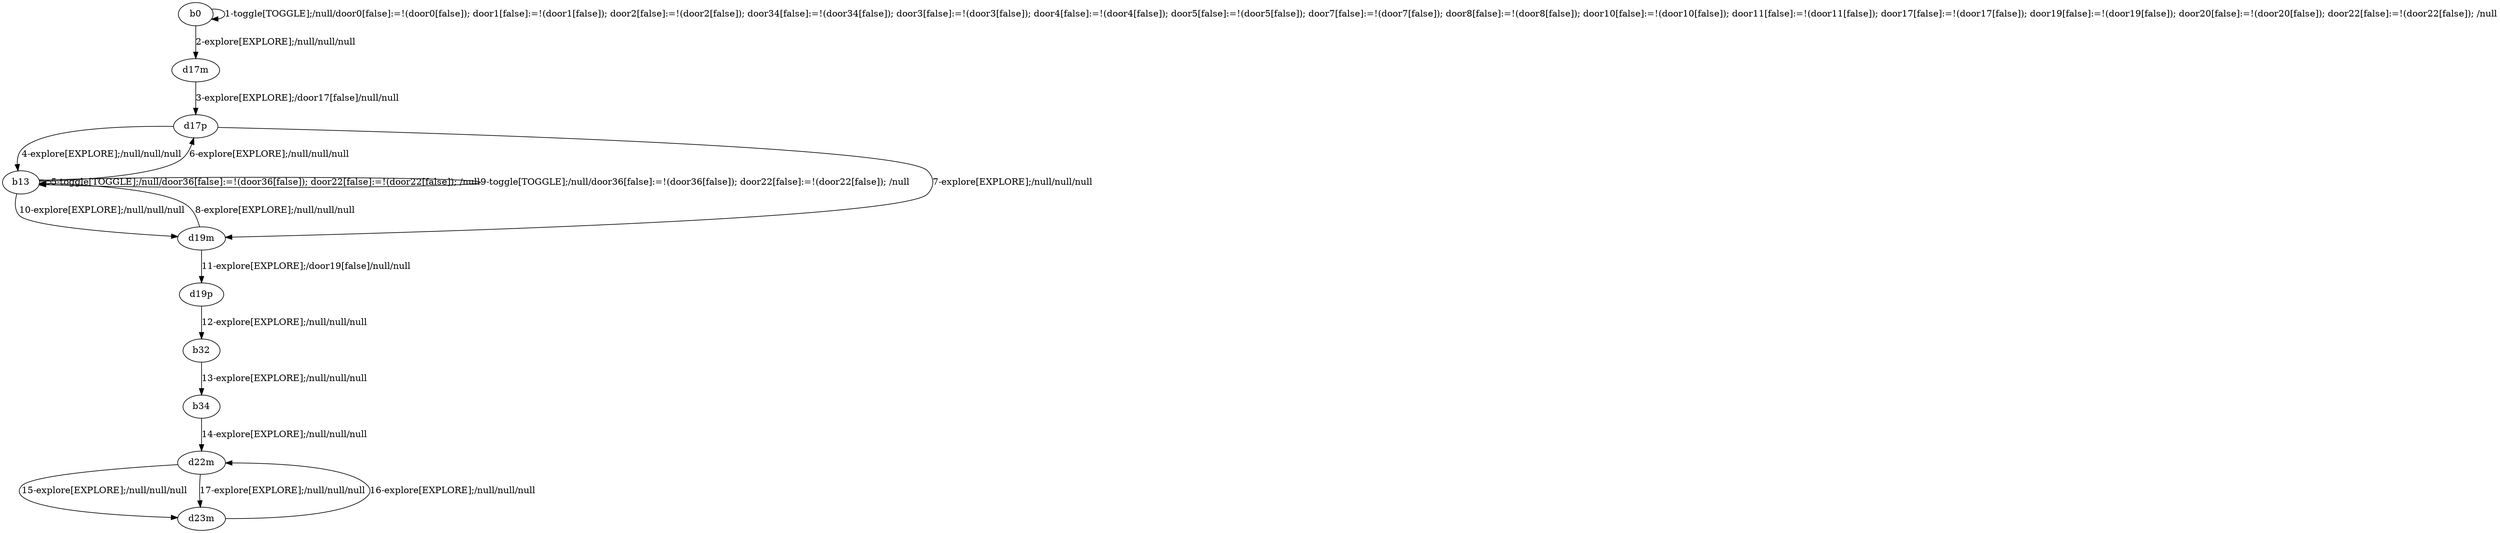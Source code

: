 # Total number of goals covered by this test: 2
# d19p --> b32
# d22m --> d23m

digraph g {
"b0" -> "b0" [label = "1-toggle[TOGGLE];/null/door0[false]:=!(door0[false]); door1[false]:=!(door1[false]); door2[false]:=!(door2[false]); door34[false]:=!(door34[false]); door3[false]:=!(door3[false]); door4[false]:=!(door4[false]); door5[false]:=!(door5[false]); door7[false]:=!(door7[false]); door8[false]:=!(door8[false]); door10[false]:=!(door10[false]); door11[false]:=!(door11[false]); door17[false]:=!(door17[false]); door19[false]:=!(door19[false]); door20[false]:=!(door20[false]); door22[false]:=!(door22[false]); /null"];
"b0" -> "d17m" [label = "2-explore[EXPLORE];/null/null/null"];
"d17m" -> "d17p" [label = "3-explore[EXPLORE];/door17[false]/null/null"];
"d17p" -> "b13" [label = "4-explore[EXPLORE];/null/null/null"];
"b13" -> "b13" [label = "5-toggle[TOGGLE];/null/door36[false]:=!(door36[false]); door22[false]:=!(door22[false]); /null"];
"b13" -> "d17p" [label = "6-explore[EXPLORE];/null/null/null"];
"d17p" -> "d19m" [label = "7-explore[EXPLORE];/null/null/null"];
"d19m" -> "b13" [label = "8-explore[EXPLORE];/null/null/null"];
"b13" -> "b13" [label = "9-toggle[TOGGLE];/null/door36[false]:=!(door36[false]); door22[false]:=!(door22[false]); /null"];
"b13" -> "d19m" [label = "10-explore[EXPLORE];/null/null/null"];
"d19m" -> "d19p" [label = "11-explore[EXPLORE];/door19[false]/null/null"];
"d19p" -> "b32" [label = "12-explore[EXPLORE];/null/null/null"];
"b32" -> "b34" [label = "13-explore[EXPLORE];/null/null/null"];
"b34" -> "d22m" [label = "14-explore[EXPLORE];/null/null/null"];
"d22m" -> "d23m" [label = "15-explore[EXPLORE];/null/null/null"];
"d23m" -> "d22m" [label = "16-explore[EXPLORE];/null/null/null"];
"d22m" -> "d23m" [label = "17-explore[EXPLORE];/null/null/null"];
}
